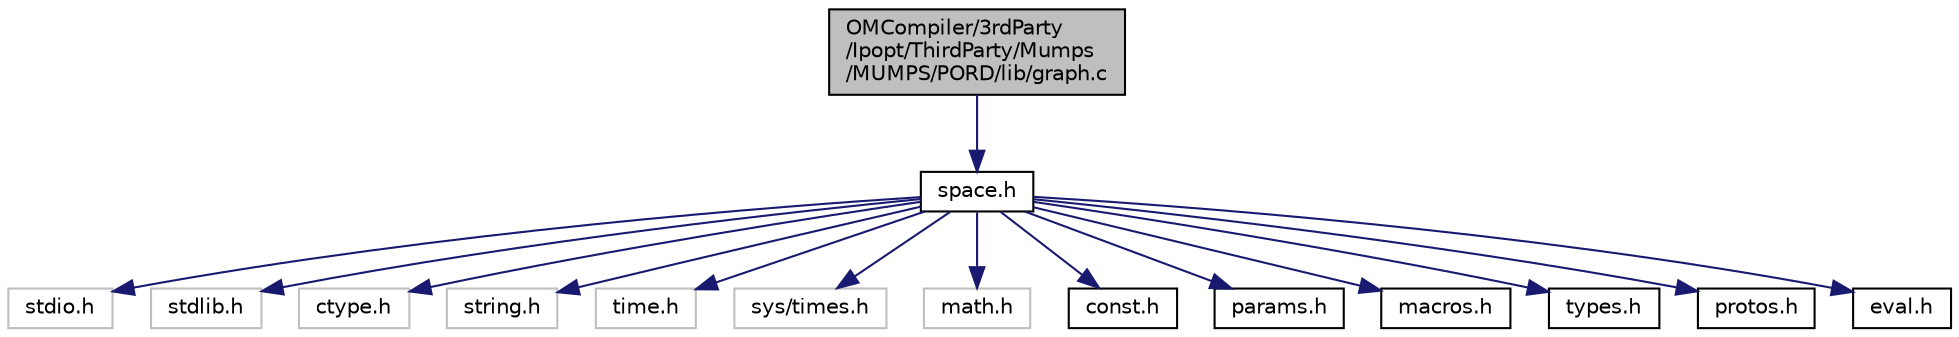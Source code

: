 digraph "OMCompiler/3rdParty/Ipopt/ThirdParty/Mumps/MUMPS/PORD/lib/graph.c"
{
  edge [fontname="Helvetica",fontsize="10",labelfontname="Helvetica",labelfontsize="10"];
  node [fontname="Helvetica",fontsize="10",shape=record];
  Node0 [label="OMCompiler/3rdParty\l/Ipopt/ThirdParty/Mumps\l/MUMPS/PORD/lib/graph.c",height=0.2,width=0.4,color="black", fillcolor="grey75", style="filled", fontcolor="black"];
  Node0 -> Node1 [color="midnightblue",fontsize="10",style="solid",fontname="Helvetica"];
  Node1 [label="space.h",height=0.2,width=0.4,color="black", fillcolor="white", style="filled",URL="$d9/d62/space_8h.html"];
  Node1 -> Node2 [color="midnightblue",fontsize="10",style="solid",fontname="Helvetica"];
  Node2 [label="stdio.h",height=0.2,width=0.4,color="grey75", fillcolor="white", style="filled"];
  Node1 -> Node3 [color="midnightblue",fontsize="10",style="solid",fontname="Helvetica"];
  Node3 [label="stdlib.h",height=0.2,width=0.4,color="grey75", fillcolor="white", style="filled"];
  Node1 -> Node4 [color="midnightblue",fontsize="10",style="solid",fontname="Helvetica"];
  Node4 [label="ctype.h",height=0.2,width=0.4,color="grey75", fillcolor="white", style="filled"];
  Node1 -> Node5 [color="midnightblue",fontsize="10",style="solid",fontname="Helvetica"];
  Node5 [label="string.h",height=0.2,width=0.4,color="grey75", fillcolor="white", style="filled"];
  Node1 -> Node6 [color="midnightblue",fontsize="10",style="solid",fontname="Helvetica"];
  Node6 [label="time.h",height=0.2,width=0.4,color="grey75", fillcolor="white", style="filled"];
  Node1 -> Node7 [color="midnightblue",fontsize="10",style="solid",fontname="Helvetica"];
  Node7 [label="sys/times.h",height=0.2,width=0.4,color="grey75", fillcolor="white", style="filled"];
  Node1 -> Node8 [color="midnightblue",fontsize="10",style="solid",fontname="Helvetica"];
  Node8 [label="math.h",height=0.2,width=0.4,color="grey75", fillcolor="white", style="filled"];
  Node1 -> Node9 [color="midnightblue",fontsize="10",style="solid",fontname="Helvetica"];
  Node9 [label="const.h",height=0.2,width=0.4,color="black", fillcolor="white", style="filled",URL="$da/d5a/const_8h.html"];
  Node1 -> Node10 [color="midnightblue",fontsize="10",style="solid",fontname="Helvetica"];
  Node10 [label="params.h",height=0.2,width=0.4,color="black", fillcolor="white", style="filled",URL="$da/d33/params_8h.html"];
  Node1 -> Node11 [color="midnightblue",fontsize="10",style="solid",fontname="Helvetica"];
  Node11 [label="macros.h",height=0.2,width=0.4,color="black", fillcolor="white", style="filled",URL="$df/d15/_ipopt_2_third_party_2_mumps_2_m_u_m_p_s_2_p_o_r_d_2include_2macros_8h.html"];
  Node1 -> Node12 [color="midnightblue",fontsize="10",style="solid",fontname="Helvetica"];
  Node12 [label="types.h",height=0.2,width=0.4,color="black", fillcolor="white", style="filled",URL="$d9/d49/types_8h.html"];
  Node1 -> Node13 [color="midnightblue",fontsize="10",style="solid",fontname="Helvetica"];
  Node13 [label="protos.h",height=0.2,width=0.4,color="black", fillcolor="white", style="filled",URL="$dc/da3/protos_8h.html"];
  Node1 -> Node14 [color="midnightblue",fontsize="10",style="solid",fontname="Helvetica"];
  Node14 [label="eval.h",height=0.2,width=0.4,color="black", fillcolor="white", style="filled",URL="$de/da6/eval_8h.html"];
}
